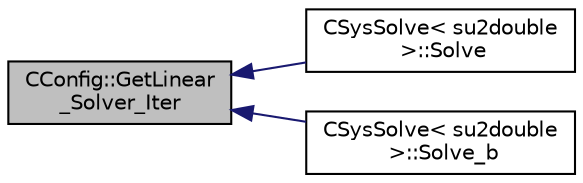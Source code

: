 digraph "CConfig::GetLinear_Solver_Iter"
{
  edge [fontname="Helvetica",fontsize="10",labelfontname="Helvetica",labelfontsize="10"];
  node [fontname="Helvetica",fontsize="10",shape=record];
  rankdir="LR";
  Node6174 [label="CConfig::GetLinear\l_Solver_Iter",height=0.2,width=0.4,color="black", fillcolor="grey75", style="filled", fontcolor="black"];
  Node6174 -> Node6175 [dir="back",color="midnightblue",fontsize="10",style="solid",fontname="Helvetica"];
  Node6175 [label="CSysSolve\< su2double\l \>::Solve",height=0.2,width=0.4,color="black", fillcolor="white", style="filled",URL="$class_c_sys_solve.html#a47c0bf85c252de49cdb04f254c6b2d2f",tooltip="Solve the linear system using a Krylov subspace method. "];
  Node6174 -> Node6176 [dir="back",color="midnightblue",fontsize="10",style="solid",fontname="Helvetica"];
  Node6176 [label="CSysSolve\< su2double\l \>::Solve_b",height=0.2,width=0.4,color="black", fillcolor="white", style="filled",URL="$class_c_sys_solve.html#a5c501b77244d683ef143ee3146fe0a84",tooltip="Solve the adjoint linear system using a Krylov subspace method. "];
}
